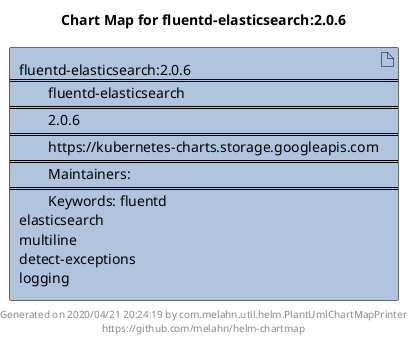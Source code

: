 @startuml
skinparam linetype ortho
skinparam backgroundColor white
skinparam usecaseBorderColor black
skinparam usecaseArrowColor LightSlateGray
skinparam artifactBorderColor black
skinparam artifactArrowColor LightSlateGray

title Chart Map for fluentd-elasticsearch:2.0.6

'There is one referenced Helm Chart
artifact "fluentd-elasticsearch:2.0.6\n====\n\tfluentd-elasticsearch\n====\n\t2.0.6\n====\n\thttps://kubernetes-charts.storage.googleapis.com\n====\n\tMaintainers: \n====\n\tKeywords: fluentd\nelasticsearch\nmultiline\ndetect-exceptions\nlogging" as fluentd_elasticsearch_2_0_6 #LightSteelBlue

'There are 0 referenced Docker Images

'Chart Dependencies

center footer Generated on 2020/04/21 20:24:19 by com.melahn.util.helm.PlantUmlChartMapPrinter\nhttps://github.com/melahn/helm-chartmap
@enduml
